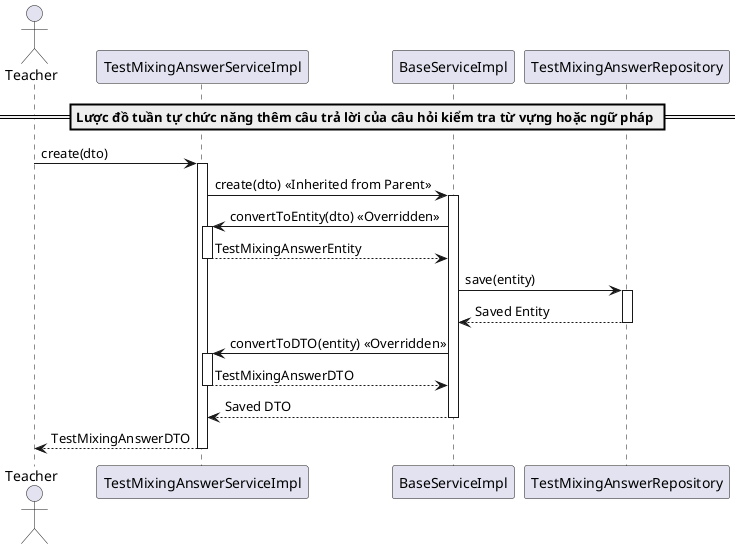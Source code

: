 @startuml createTestMixingAnswer
actor Teacher
participant "TestMixingAnswerServiceImpl" as TestMixingAnswerService
participant "BaseServiceImpl" as BaseService
participant "TestMixingAnswerRepository" as Repository

== Lược đồ tuần tự chức năng thêm câu trả lời của câu hỏi kiểm tra từ vựng hoặc ngữ pháp ==
Teacher -> TestMixingAnswerService: create(dto)
activate TestMixingAnswerService

TestMixingAnswerService -> BaseService: create(dto) << Inherited from Parent >>
activate BaseService

BaseService -> TestMixingAnswerService: convertToEntity(dto) << Overridden >>
activate TestMixingAnswerService
TestMixingAnswerService --> BaseService: TestMixingAnswerEntity
deactivate TestMixingAnswerService

BaseService -> Repository: save(entity)
activate Repository
Repository --> BaseService: Saved Entity
deactivate Repository

BaseService -> TestMixingAnswerService: convertToDTO(entity) << Overridden >>
activate TestMixingAnswerService
TestMixingAnswerService --> BaseService: TestMixingAnswerDTO
deactivate TestMixingAnswerService

BaseService --> TestMixingAnswerService: Saved DTO
deactivate BaseService

TestMixingAnswerService --> Teacher: TestMixingAnswerDTO
deactivate TestMixingAnswerService

@enduml
